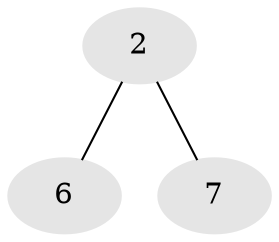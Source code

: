// Generated by graph-tools (version 1.1) at 2025/46/02/15/25 05:46:28]
// undirected, 3 vertices, 2 edges
graph export_dot {
graph [start="1"]
  node [color=gray90,style=filled];
  2 [super="+1+4"];
  6 [super="+11+15+16+17"];
  7 [super="+9+12+13"];
  2 -- 6;
  2 -- 7;
}

